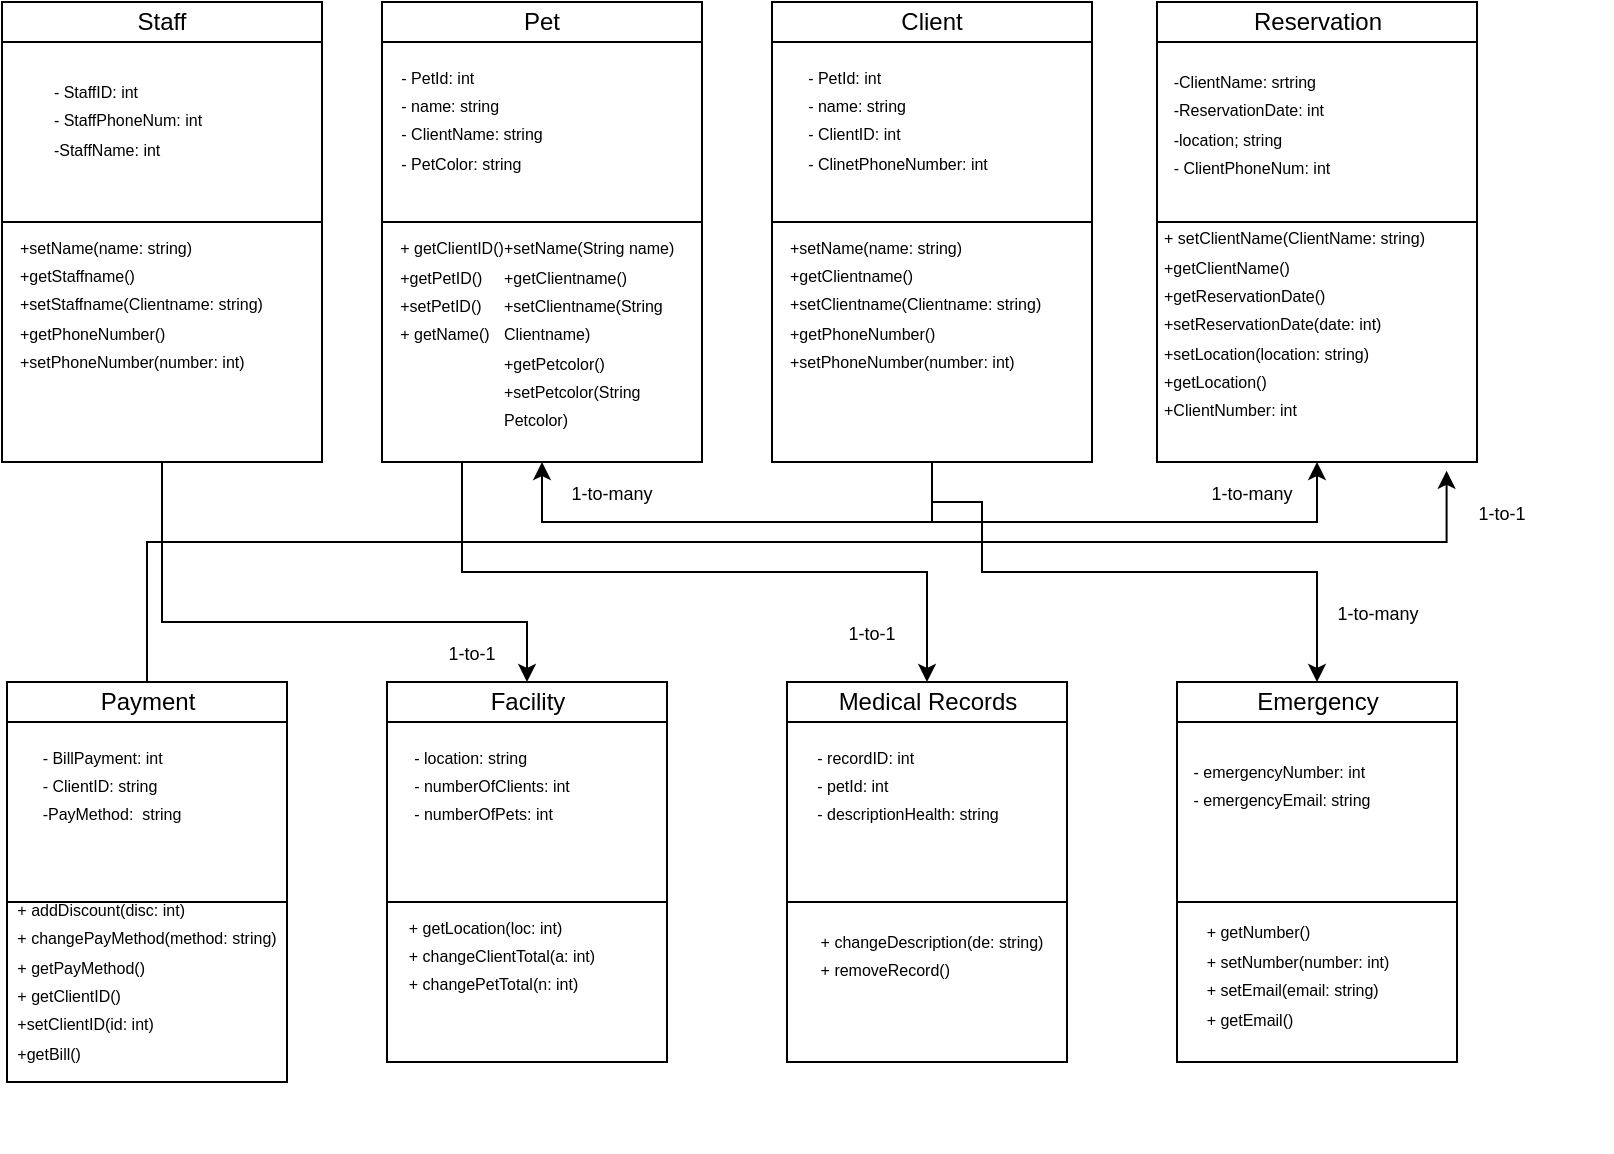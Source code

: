 <mxfile version="24.6.4" type="device">
  <diagram name="Page-1" id="lkR1Z1c3Hm55hmRDzDqa">
    <mxGraphModel dx="1036" dy="606" grid="1" gridSize="10" guides="1" tooltips="1" connect="1" arrows="1" fold="1" page="1" pageScale="1" pageWidth="850" pageHeight="1100" math="0" shadow="0">
      <root>
        <mxCell id="0" />
        <mxCell id="1" parent="0" />
        <mxCell id="4hoVRkLcvhYP4sAOq4by-1" style="edgeStyle=orthogonalEdgeStyle;rounded=0;orthogonalLoop=1;jettySize=auto;html=1;exitX=0.25;exitY=1;exitDx=0;exitDy=0;entryX=0.5;entryY=0;entryDx=0;entryDy=0;" edge="1" parent="1" source="4hoVRkLcvhYP4sAOq4by-2" target="4hoVRkLcvhYP4sAOq4by-19">
          <mxGeometry relative="1" as="geometry" />
        </mxCell>
        <mxCell id="4hoVRkLcvhYP4sAOq4by-2" value="" style="rounded=0;whiteSpace=wrap;html=1;" vertex="1" parent="1">
          <mxGeometry x="270" y="160" width="160" height="210" as="geometry" />
        </mxCell>
        <mxCell id="4hoVRkLcvhYP4sAOq4by-3" value="" style="rounded=0;whiteSpace=wrap;html=1;" vertex="1" parent="1">
          <mxGeometry x="270" y="160" width="160" height="90" as="geometry" />
        </mxCell>
        <mxCell id="4hoVRkLcvhYP4sAOq4by-4" value="Pet" style="rounded=0;whiteSpace=wrap;html=1;" vertex="1" parent="1">
          <mxGeometry x="270" y="140" width="160" height="20" as="geometry" />
        </mxCell>
        <mxCell id="4hoVRkLcvhYP4sAOq4by-5" value="&lt;div style=&quot;text-align: left;&quot;&gt;&lt;span style=&quot;background-color: initial;&quot;&gt;&lt;font style=&quot;font-size: 8px;&quot;&gt;- PetId: int&lt;/font&gt;&lt;/span&gt;&lt;/div&gt;&lt;div style=&quot;text-align: left;&quot;&gt;&lt;font style=&quot;font-size: 8px;&quot;&gt;- name: string&lt;/font&gt;&lt;/div&gt;&lt;div style=&quot;text-align: left;&quot;&gt;&lt;font style=&quot;font-size: 8px;&quot;&gt;- ClientName: string&lt;/font&gt;&lt;/div&gt;&lt;div style=&quot;text-align: left;&quot;&gt;&lt;font style=&quot;font-size: 8px;&quot;&gt;- PetColor: string&lt;/font&gt;&lt;/div&gt;&lt;div style=&quot;text-align: left;&quot;&gt;&lt;br&gt;&lt;/div&gt;" style="text;html=1;align=center;verticalAlign=middle;whiteSpace=wrap;rounded=0;" vertex="1" parent="1">
          <mxGeometry x="260" y="190" width="110" height="30" as="geometry" />
        </mxCell>
        <mxCell id="4hoVRkLcvhYP4sAOq4by-6" value="&lt;div style=&quot;text-align: left;&quot;&gt;&lt;font style=&quot;font-size: 8px;&quot;&gt;+ getClientID()&lt;/font&gt;&lt;/div&gt;&lt;div style=&quot;text-align: left;&quot;&gt;&lt;font style=&quot;font-size: 8px;&quot;&gt;+getPetID()&lt;/font&gt;&lt;/div&gt;&lt;div style=&quot;text-align: left;&quot;&gt;&lt;font style=&quot;font-size: 8px;&quot;&gt;+setPetID()&lt;/font&gt;&lt;/div&gt;&lt;div style=&quot;text-align: left;&quot;&gt;&lt;span style=&quot;background-color: initial;&quot;&gt;&lt;span style=&quot;font-size: 8px;&quot;&gt;+ getName()&amp;nbsp;&lt;/span&gt;&lt;/span&gt;&lt;/div&gt;&lt;div style=&quot;text-align: left;&quot;&gt;&lt;br&gt;&lt;/div&gt;&lt;div style=&quot;text-align: left;&quot;&gt;&lt;br&gt;&lt;/div&gt;&lt;div style=&quot;text-align: left;&quot;&gt;&lt;br&gt;&lt;/div&gt;" style="text;html=1;align=center;verticalAlign=middle;whiteSpace=wrap;rounded=0;" vertex="1" parent="1">
          <mxGeometry x="240" y="295" width="130" height="20" as="geometry" />
        </mxCell>
        <mxCell id="4hoVRkLcvhYP4sAOq4by-7" value="" style="rounded=0;whiteSpace=wrap;html=1;" vertex="1" parent="1">
          <mxGeometry x="82.5" y="500" width="140" height="180" as="geometry" />
        </mxCell>
        <mxCell id="4hoVRkLcvhYP4sAOq4by-8" value="" style="rounded=0;whiteSpace=wrap;html=1;" vertex="1" parent="1">
          <mxGeometry x="82.5" y="500" width="140" height="90" as="geometry" />
        </mxCell>
        <mxCell id="4hoVRkLcvhYP4sAOq4by-9" value="Payment" style="rounded=0;whiteSpace=wrap;html=1;" vertex="1" parent="1">
          <mxGeometry x="82.5" y="480" width="140" height="20" as="geometry" />
        </mxCell>
        <mxCell id="4hoVRkLcvhYP4sAOq4by-10" value="&lt;div style=&quot;text-align: left;&quot;&gt;&lt;span style=&quot;background-color: initial;&quot;&gt;&lt;font style=&quot;font-size: 8px;&quot;&gt;- BillPayment: int&lt;/font&gt;&lt;/span&gt;&lt;/div&gt;&lt;div style=&quot;text-align: left;&quot;&gt;&lt;font style=&quot;font-size: 8px;&quot;&gt;- ClientID: string&lt;/font&gt;&lt;/div&gt;&lt;div style=&quot;text-align: left;&quot;&gt;&lt;font style=&quot;font-size: 8px;&quot;&gt;-PayMethod:&amp;nbsp; string&lt;/font&gt;&lt;/div&gt;&lt;div style=&quot;text-align: left;&quot;&gt;&lt;br&gt;&lt;/div&gt;&lt;div style=&quot;text-align: left;&quot;&gt;&lt;br&gt;&lt;/div&gt;" style="text;html=1;align=center;verticalAlign=middle;whiteSpace=wrap;rounded=0;" vertex="1" parent="1">
          <mxGeometry x="80" y="530" width="110" height="30" as="geometry" />
        </mxCell>
        <mxCell id="4hoVRkLcvhYP4sAOq4by-11" value="&lt;div style=&quot;text-align: left;&quot;&gt;&lt;font style=&quot;font-size: 8px;&quot;&gt;+ addDiscount(disc: int)&lt;/font&gt;&lt;/div&gt;&lt;div style=&quot;text-align: left;&quot;&gt;&lt;span style=&quot;background-color: initial; font-size: 8px;&quot;&gt;+ changePayMethod(method: string)&lt;/span&gt;&lt;/div&gt;&lt;div style=&quot;text-align: left;&quot;&gt;&lt;span style=&quot;background-color: initial; font-size: 8px;&quot;&gt;+ getPayMethod()&lt;/span&gt;&lt;/div&gt;&lt;div style=&quot;text-align: left;&quot;&gt;&lt;span style=&quot;background-color: initial; font-size: 8px;&quot;&gt;+ getClientID()&lt;/span&gt;&lt;/div&gt;&lt;div style=&quot;text-align: left;&quot;&gt;&lt;span style=&quot;background-color: initial; font-size: 8px;&quot;&gt;+setClientID(id: int)&lt;/span&gt;&lt;/div&gt;&lt;div style=&quot;text-align: left;&quot;&gt;&lt;span style=&quot;background-color: initial; font-size: 8px;&quot;&gt;+getBill()&lt;/span&gt;&lt;/div&gt;&lt;div style=&quot;text-align: left;&quot;&gt;&lt;span style=&quot;background-color: initial; font-size: 8px;&quot;&gt;&lt;br&gt;&lt;/span&gt;&lt;/div&gt;&lt;div style=&quot;text-align: left;&quot;&gt;&lt;br&gt;&lt;/div&gt;&lt;div style=&quot;text-align: left;&quot;&gt;&lt;br&gt;&lt;/div&gt;" style="text;html=1;align=center;verticalAlign=middle;whiteSpace=wrap;rounded=0;" vertex="1" parent="1">
          <mxGeometry x="85" y="640" width="135" height="20" as="geometry" />
        </mxCell>
        <mxCell id="4hoVRkLcvhYP4sAOq4by-12" value="" style="rounded=0;whiteSpace=wrap;html=1;" vertex="1" parent="1">
          <mxGeometry x="272.5" y="500" width="140" height="170" as="geometry" />
        </mxCell>
        <mxCell id="4hoVRkLcvhYP4sAOq4by-13" value="" style="rounded=0;whiteSpace=wrap;html=1;" vertex="1" parent="1">
          <mxGeometry x="272.5" y="500" width="140" height="90" as="geometry" />
        </mxCell>
        <mxCell id="4hoVRkLcvhYP4sAOq4by-14" value="Facility" style="rounded=0;whiteSpace=wrap;html=1;" vertex="1" parent="1">
          <mxGeometry x="272.5" y="480" width="140" height="20" as="geometry" />
        </mxCell>
        <mxCell id="4hoVRkLcvhYP4sAOq4by-15" value="&lt;div style=&quot;text-align: left;&quot;&gt;&lt;span style=&quot;background-color: initial;&quot;&gt;&lt;font style=&quot;font-size: 8px;&quot;&gt;- location: string&lt;/font&gt;&lt;/span&gt;&lt;/div&gt;&lt;div style=&quot;text-align: left;&quot;&gt;&lt;font style=&quot;font-size: 8px;&quot;&gt;- numberOfClients: int&lt;/font&gt;&lt;/div&gt;&lt;div style=&quot;text-align: left;&quot;&gt;&lt;font style=&quot;font-size: 8px;&quot;&gt;- numberOfPets: int&lt;/font&gt;&lt;/div&gt;&lt;div style=&quot;text-align: left;&quot;&gt;&lt;br&gt;&lt;/div&gt;&lt;div style=&quot;text-align: left;&quot;&gt;&lt;br&gt;&lt;/div&gt;" style="text;html=1;align=center;verticalAlign=middle;whiteSpace=wrap;rounded=0;" vertex="1" parent="1">
          <mxGeometry x="270" y="530" width="110" height="30" as="geometry" />
        </mxCell>
        <mxCell id="4hoVRkLcvhYP4sAOq4by-16" value="&lt;div style=&quot;text-align: left;&quot;&gt;&lt;font style=&quot;font-size: 8px;&quot;&gt;+ getLocation(loc: int)&lt;/font&gt;&lt;/div&gt;&lt;div style=&quot;text-align: left;&quot;&gt;&lt;span style=&quot;background-color: initial; font-size: 8px;&quot;&gt;+ changeClientTotal(a: int)&lt;/span&gt;&lt;/div&gt;&lt;div style=&quot;text-align: left;&quot;&gt;&lt;span style=&quot;background-color: initial; font-size: 8px;&quot;&gt;+ changePetTotal(n: int)&lt;/span&gt;&lt;br&gt;&lt;/div&gt;&lt;div style=&quot;text-align: left;&quot;&gt;&lt;br&gt;&lt;/div&gt;&lt;div style=&quot;text-align: left;&quot;&gt;&lt;br&gt;&lt;/div&gt;" style="text;html=1;align=center;verticalAlign=middle;whiteSpace=wrap;rounded=0;" vertex="1" parent="1">
          <mxGeometry x="260" y="620" width="140" height="20" as="geometry" />
        </mxCell>
        <mxCell id="4hoVRkLcvhYP4sAOq4by-17" value="" style="rounded=0;whiteSpace=wrap;html=1;" vertex="1" parent="1">
          <mxGeometry x="472.5" y="500" width="140" height="170" as="geometry" />
        </mxCell>
        <mxCell id="4hoVRkLcvhYP4sAOq4by-18" value="" style="rounded=0;whiteSpace=wrap;html=1;" vertex="1" parent="1">
          <mxGeometry x="472.5" y="500" width="140" height="90" as="geometry" />
        </mxCell>
        <mxCell id="4hoVRkLcvhYP4sAOq4by-19" value="Medical Records" style="rounded=0;whiteSpace=wrap;html=1;" vertex="1" parent="1">
          <mxGeometry x="472.5" y="480" width="140" height="20" as="geometry" />
        </mxCell>
        <mxCell id="4hoVRkLcvhYP4sAOq4by-20" value="&lt;div style=&quot;text-align: left;&quot;&gt;&lt;span style=&quot;background-color: initial;&quot;&gt;&lt;font style=&quot;font-size: 8px;&quot;&gt;- recordID: int&lt;/font&gt;&lt;/span&gt;&lt;/div&gt;&lt;div style=&quot;text-align: left;&quot;&gt;&lt;font style=&quot;font-size: 8px;&quot;&gt;- petId: int&lt;/font&gt;&lt;/div&gt;&lt;div style=&quot;text-align: left;&quot;&gt;&lt;font style=&quot;font-size: 8px;&quot;&gt;- descriptionHealth: string&lt;/font&gt;&lt;/div&gt;&lt;div style=&quot;text-align: left;&quot;&gt;&lt;br&gt;&lt;/div&gt;&lt;div style=&quot;text-align: left;&quot;&gt;&lt;br&gt;&lt;/div&gt;" style="text;html=1;align=center;verticalAlign=middle;whiteSpace=wrap;rounded=0;" vertex="1" parent="1">
          <mxGeometry x="477.5" y="530" width="110" height="30" as="geometry" />
        </mxCell>
        <mxCell id="4hoVRkLcvhYP4sAOq4by-21" value="&lt;div style=&quot;text-align: left;&quot;&gt;&lt;span style=&quot;background-color: initial; font-size: 8px;&quot;&gt;+ changeDescription(de: string)&lt;/span&gt;&lt;br&gt;&lt;/div&gt;&lt;div style=&quot;text-align: left;&quot;&gt;&lt;span style=&quot;background-color: initial; font-size: 8px;&quot;&gt;+ removeRecord()&lt;/span&gt;&lt;br&gt;&lt;/div&gt;&lt;div style=&quot;text-align: left;&quot;&gt;&lt;br&gt;&lt;/div&gt;&lt;div style=&quot;text-align: left;&quot;&gt;&lt;br&gt;&lt;/div&gt;" style="text;html=1;align=center;verticalAlign=middle;whiteSpace=wrap;rounded=0;" vertex="1" parent="1">
          <mxGeometry x="475" y="620" width="140" height="20" as="geometry" />
        </mxCell>
        <mxCell id="4hoVRkLcvhYP4sAOq4by-22" value="" style="rounded=0;whiteSpace=wrap;html=1;" vertex="1" parent="1">
          <mxGeometry x="667.5" y="500" width="140" height="170" as="geometry" />
        </mxCell>
        <mxCell id="4hoVRkLcvhYP4sAOq4by-23" value="" style="rounded=0;whiteSpace=wrap;html=1;" vertex="1" parent="1">
          <mxGeometry x="667.5" y="500" width="140" height="90" as="geometry" />
        </mxCell>
        <mxCell id="4hoVRkLcvhYP4sAOq4by-24" value="Emergency" style="rounded=0;whiteSpace=wrap;html=1;" vertex="1" parent="1">
          <mxGeometry x="667.5" y="480" width="140" height="20" as="geometry" />
        </mxCell>
        <mxCell id="4hoVRkLcvhYP4sAOq4by-25" value="&lt;div style=&quot;text-align: left;&quot;&gt;&lt;span style=&quot;background-color: initial;&quot;&gt;&lt;font style=&quot;font-size: 8px;&quot;&gt;- emergencyNumber: int&lt;/font&gt;&lt;/span&gt;&lt;/div&gt;&lt;div style=&quot;text-align: left;&quot;&gt;&lt;font style=&quot;font-size: 8px;&quot;&gt;- emergencyEmail: string&lt;/font&gt;&lt;/div&gt;&lt;div style=&quot;text-align: left;&quot;&gt;&lt;font style=&quot;font-size: 8px;&quot;&gt;&lt;br&gt;&lt;/font&gt;&lt;/div&gt;&lt;div style=&quot;text-align: left;&quot;&gt;&lt;br&gt;&lt;/div&gt;" style="text;html=1;align=center;verticalAlign=middle;whiteSpace=wrap;rounded=0;" vertex="1" parent="1">
          <mxGeometry x="665" y="530" width="110" height="30" as="geometry" />
        </mxCell>
        <mxCell id="4hoVRkLcvhYP4sAOq4by-26" value="&lt;div style=&quot;text-align: left;&quot;&gt;&lt;font style=&quot;font-size: 8px;&quot;&gt;+ getNumber()&lt;/font&gt;&lt;/div&gt;&lt;div style=&quot;text-align: left;&quot;&gt;&lt;span style=&quot;background-color: initial; font-size: 8px;&quot;&gt;+ setNumber(number: int)&lt;/span&gt;&lt;/div&gt;&lt;div style=&quot;text-align: left;&quot;&gt;&lt;span style=&quot;background-color: initial; font-size: 8px;&quot;&gt;+ setEmail(email: string)&lt;/span&gt;&lt;br&gt;&lt;/div&gt;&lt;div style=&quot;text-align: left;&quot;&gt;&lt;span style=&quot;background-color: initial; font-size: 8px;&quot;&gt;+ getEmail()&lt;/span&gt;&lt;/div&gt;&lt;div style=&quot;text-align: left;&quot;&gt;&lt;br&gt;&lt;/div&gt;&lt;div style=&quot;text-align: left;&quot;&gt;&lt;br&gt;&lt;/div&gt;" style="text;html=1;align=center;verticalAlign=middle;whiteSpace=wrap;rounded=0;" vertex="1" parent="1">
          <mxGeometry x="657.5" y="630" width="140" height="20" as="geometry" />
        </mxCell>
        <mxCell id="4hoVRkLcvhYP4sAOq4by-27" value="&lt;div style=&quot;text-align: left;&quot;&gt;&lt;span style=&quot;background-color: initial;&quot;&gt;&lt;span style=&quot;font-size: 8px;&quot;&gt;+setName(String name) +getClientname() +setClientname(String Clientname) +getPetcolor()&amp;nbsp;&lt;/span&gt;&lt;/span&gt;&lt;/div&gt;&lt;div style=&quot;text-align: left;&quot;&gt;&lt;span style=&quot;background-color: initial;&quot;&gt;&lt;span style=&quot;font-size: 8px;&quot;&gt;+setPetcolor(String Petcolor)&lt;/span&gt;&lt;/span&gt;&lt;/div&gt;" style="text;html=1;align=center;verticalAlign=middle;whiteSpace=wrap;rounded=0;" vertex="1" parent="1">
          <mxGeometry x="330" y="290" width="92.5" height="30" as="geometry" />
        </mxCell>
        <mxCell id="4hoVRkLcvhYP4sAOq4by-28" style="edgeStyle=orthogonalEdgeStyle;rounded=0;orthogonalLoop=1;jettySize=auto;html=1;exitX=0.5;exitY=1;exitDx=0;exitDy=0;entryX=0.5;entryY=1;entryDx=0;entryDy=0;" edge="1" parent="1" source="4hoVRkLcvhYP4sAOq4by-31" target="4hoVRkLcvhYP4sAOq4by-2">
          <mxGeometry relative="1" as="geometry">
            <Array as="points">
              <mxPoint x="545" y="400" />
              <mxPoint x="350" y="400" />
            </Array>
          </mxGeometry>
        </mxCell>
        <mxCell id="4hoVRkLcvhYP4sAOq4by-29" style="edgeStyle=orthogonalEdgeStyle;rounded=0;orthogonalLoop=1;jettySize=auto;html=1;exitX=0.5;exitY=1;exitDx=0;exitDy=0;entryX=0.5;entryY=1;entryDx=0;entryDy=0;" edge="1" parent="1" source="4hoVRkLcvhYP4sAOq4by-31" target="4hoVRkLcvhYP4sAOq4by-42">
          <mxGeometry relative="1" as="geometry">
            <Array as="points">
              <mxPoint x="545" y="400" />
              <mxPoint x="738" y="400" />
            </Array>
          </mxGeometry>
        </mxCell>
        <mxCell id="4hoVRkLcvhYP4sAOq4by-30" style="edgeStyle=orthogonalEdgeStyle;rounded=0;orthogonalLoop=1;jettySize=auto;html=1;exitX=0.5;exitY=1;exitDx=0;exitDy=0;entryX=0.5;entryY=0;entryDx=0;entryDy=0;" edge="1" parent="1" source="4hoVRkLcvhYP4sAOq4by-31" target="4hoVRkLcvhYP4sAOq4by-24">
          <mxGeometry relative="1" as="geometry">
            <Array as="points">
              <mxPoint x="545" y="390" />
              <mxPoint x="570" y="390" />
              <mxPoint x="570" y="425" />
              <mxPoint x="738" y="425" />
            </Array>
          </mxGeometry>
        </mxCell>
        <mxCell id="4hoVRkLcvhYP4sAOq4by-31" value="" style="rounded=0;whiteSpace=wrap;html=1;" vertex="1" parent="1">
          <mxGeometry x="465" y="160" width="160" height="210" as="geometry" />
        </mxCell>
        <mxCell id="4hoVRkLcvhYP4sAOq4by-32" value="" style="rounded=0;whiteSpace=wrap;html=1;" vertex="1" parent="1">
          <mxGeometry x="465" y="160" width="160" height="90" as="geometry" />
        </mxCell>
        <mxCell id="4hoVRkLcvhYP4sAOq4by-33" value="Client" style="rounded=0;whiteSpace=wrap;html=1;" vertex="1" parent="1">
          <mxGeometry x="465" y="140" width="160" height="20" as="geometry" />
        </mxCell>
        <mxCell id="4hoVRkLcvhYP4sAOq4by-34" value="&lt;div style=&quot;text-align: left;&quot;&gt;&lt;span style=&quot;background-color: initial;&quot;&gt;&lt;font style=&quot;font-size: 8px;&quot;&gt;- PetId: int&lt;/font&gt;&lt;/span&gt;&lt;/div&gt;&lt;div style=&quot;text-align: left;&quot;&gt;&lt;font style=&quot;font-size: 8px;&quot;&gt;- name: string&lt;/font&gt;&lt;/div&gt;&lt;div style=&quot;text-align: left;&quot;&gt;&lt;font style=&quot;font-size: 8px;&quot;&gt;- ClientID: int&lt;/font&gt;&lt;/div&gt;&lt;div style=&quot;text-align: left;&quot;&gt;&lt;font style=&quot;font-size: 8px;&quot;&gt;- ClinetPhoneNumber: int&lt;/font&gt;&lt;/div&gt;&lt;div style=&quot;text-align: left;&quot;&gt;&lt;br&gt;&lt;/div&gt;" style="text;html=1;align=center;verticalAlign=middle;whiteSpace=wrap;rounded=0;" vertex="1" parent="1">
          <mxGeometry x="472.5" y="190" width="110" height="30" as="geometry" />
        </mxCell>
        <mxCell id="4hoVRkLcvhYP4sAOq4by-35" value="&lt;div style=&quot;text-align: left;&quot;&gt;&lt;span style=&quot;background-color: initial;&quot;&gt;&lt;span style=&quot;font-size: 8px;&quot;&gt;+setName(name: string) +getClientname() +setClientname(Clientname: string)&amp;nbsp;&lt;/span&gt;&lt;/span&gt;&lt;/div&gt;&lt;div style=&quot;text-align: left;&quot;&gt;&lt;span style=&quot;font-size: 8px; background-color: initial;&quot;&gt;+getPhoneNumber()&amp;nbsp;&lt;/span&gt;&lt;br&gt;&lt;/div&gt;&lt;div style=&quot;text-align: left;&quot;&gt;&lt;span style=&quot;background-color: initial;&quot;&gt;&lt;span style=&quot;font-size: 8px;&quot;&gt;+setPhoneNumber(number: int)&lt;/span&gt;&lt;/span&gt;&lt;/div&gt;" style="text;html=1;align=center;verticalAlign=middle;whiteSpace=wrap;rounded=0;" vertex="1" parent="1">
          <mxGeometry x="472.5" y="275" width="140" height="30" as="geometry" />
        </mxCell>
        <mxCell id="4hoVRkLcvhYP4sAOq4by-36" style="edgeStyle=orthogonalEdgeStyle;rounded=0;orthogonalLoop=1;jettySize=auto;html=1;exitX=0.5;exitY=1;exitDx=0;exitDy=0;entryX=0.5;entryY=0;entryDx=0;entryDy=0;" edge="1" parent="1" source="4hoVRkLcvhYP4sAOq4by-37" target="4hoVRkLcvhYP4sAOq4by-14">
          <mxGeometry relative="1" as="geometry">
            <Array as="points">
              <mxPoint x="160" y="450" />
              <mxPoint x="342" y="450" />
            </Array>
          </mxGeometry>
        </mxCell>
        <mxCell id="4hoVRkLcvhYP4sAOq4by-37" value="" style="rounded=0;whiteSpace=wrap;html=1;" vertex="1" parent="1">
          <mxGeometry x="80" y="160" width="160" height="210" as="geometry" />
        </mxCell>
        <mxCell id="4hoVRkLcvhYP4sAOq4by-38" value="" style="rounded=0;whiteSpace=wrap;html=1;" vertex="1" parent="1">
          <mxGeometry x="80" y="160" width="160" height="90" as="geometry" />
        </mxCell>
        <mxCell id="4hoVRkLcvhYP4sAOq4by-39" value="Staff" style="rounded=0;whiteSpace=wrap;html=1;" vertex="1" parent="1">
          <mxGeometry x="80" y="140" width="160" height="20" as="geometry" />
        </mxCell>
        <mxCell id="4hoVRkLcvhYP4sAOq4by-40" value="&lt;div style=&quot;text-align: left;&quot;&gt;&lt;span style=&quot;background-color: initial;&quot;&gt;&lt;font style=&quot;font-size: 8px;&quot;&gt;-&amp;nbsp;&lt;/font&gt;&lt;/span&gt;&lt;span style=&quot;background-color: initial; text-align: center; font-size: 8px;&quot;&gt;StaffID: int&lt;/span&gt;&lt;/div&gt;&lt;div style=&quot;text-align: left;&quot;&gt;&lt;span style=&quot;background-color: initial; text-align: center; font-size: 8px;&quot;&gt;- StaffPhoneNum: int&lt;/span&gt;&lt;/div&gt;&lt;div style=&quot;text-align: left;&quot;&gt;&lt;span style=&quot;background-color: initial; text-align: center; font-size: 8px;&quot;&gt;-StaffName:&amp;nbsp;&lt;/span&gt;&lt;span style=&quot;font-size: 8px; background-color: initial;&quot;&gt;int&lt;/span&gt;&lt;/div&gt;&lt;div style=&quot;text-align: left;&quot;&gt;&lt;br&gt;&lt;/div&gt;" style="text;html=1;align=center;verticalAlign=middle;whiteSpace=wrap;rounded=0;" vertex="1" parent="1">
          <mxGeometry x="87.5" y="190" width="110" height="30" as="geometry" />
        </mxCell>
        <mxCell id="4hoVRkLcvhYP4sAOq4by-41" value="&lt;div style=&quot;text-align: left;&quot;&gt;&lt;span style=&quot;background-color: initial;&quot;&gt;&lt;span style=&quot;font-size: 8px;&quot;&gt;+setName(name: string) +getStaffname() +setStaffname(Clientname: string)&amp;nbsp;&lt;/span&gt;&lt;/span&gt;&lt;/div&gt;&lt;div style=&quot;text-align: left;&quot;&gt;&lt;span style=&quot;font-size: 8px; background-color: initial;&quot;&gt;+getPhoneNumber()&amp;nbsp;&lt;/span&gt;&lt;br&gt;&lt;/div&gt;&lt;div style=&quot;text-align: left;&quot;&gt;&lt;span style=&quot;background-color: initial;&quot;&gt;&lt;span style=&quot;font-size: 8px;&quot;&gt;+setPhoneNumber(number: int)&lt;/span&gt;&lt;/span&gt;&lt;/div&gt;" style="text;html=1;align=center;verticalAlign=middle;whiteSpace=wrap;rounded=0;" vertex="1" parent="1">
          <mxGeometry x="87.5" y="275" width="140" height="30" as="geometry" />
        </mxCell>
        <mxCell id="4hoVRkLcvhYP4sAOq4by-42" value="" style="rounded=0;whiteSpace=wrap;html=1;" vertex="1" parent="1">
          <mxGeometry x="657.5" y="160" width="160" height="210" as="geometry" />
        </mxCell>
        <mxCell id="4hoVRkLcvhYP4sAOq4by-43" value="" style="rounded=0;whiteSpace=wrap;html=1;" vertex="1" parent="1">
          <mxGeometry x="657.5" y="160" width="160" height="90" as="geometry" />
        </mxCell>
        <mxCell id="4hoVRkLcvhYP4sAOq4by-44" value="Reservation" style="rounded=0;whiteSpace=wrap;html=1;" vertex="1" parent="1">
          <mxGeometry x="657.5" y="140" width="160" height="20" as="geometry" />
        </mxCell>
        <mxCell id="4hoVRkLcvhYP4sAOq4by-45" value="&lt;div style=&quot;text-align: left;&quot;&gt;&lt;span style=&quot;font-size: 8px;&quot;&gt;-ClientName: srtring&amp;nbsp;&lt;/span&gt;&lt;/div&gt;&lt;div style=&quot;text-align: left;&quot;&gt;&lt;span style=&quot;font-size: 8px;&quot;&gt;-ReservationDate: int&amp;nbsp;&lt;/span&gt;&lt;/div&gt;&lt;div style=&quot;text-align: left;&quot;&gt;&lt;span style=&quot;font-size: 8px;&quot;&gt;-location; string&lt;/span&gt;&lt;/div&gt;&lt;div style=&quot;text-align: left;&quot;&gt;&lt;span style=&quot;font-size: 8px;&quot;&gt;- ClientPhoneNum: int&lt;/span&gt;&lt;br&gt;&lt;/div&gt;" style="text;html=1;align=center;verticalAlign=middle;whiteSpace=wrap;rounded=0;" vertex="1" parent="1">
          <mxGeometry x="650" y="185" width="110" height="30" as="geometry" />
        </mxCell>
        <mxCell id="4hoVRkLcvhYP4sAOq4by-46" value="&lt;div style=&quot;text-align: left;&quot;&gt;&lt;span style=&quot;font-size: 8px;&quot;&gt;+ setClientName(ClientName: string) +getClientName() +getReservationDate() +setReservationDate(date: int) +setLocation(location: string) +getLocation()&amp;nbsp;&lt;/span&gt;&lt;/div&gt;&lt;div style=&quot;text-align: left;&quot;&gt;&lt;span style=&quot;font-size: 8px;&quot;&gt;+ClientNumber: int&lt;/span&gt;&lt;br&gt;&lt;/div&gt;" style="text;html=1;align=center;verticalAlign=middle;whiteSpace=wrap;rounded=0;" vertex="1" parent="1">
          <mxGeometry x="660" y="285" width="140" height="30" as="geometry" />
        </mxCell>
        <mxCell id="4hoVRkLcvhYP4sAOq4by-47" value="&lt;div style=&quot;text-align: left;&quot;&gt;&lt;font style=&quot;font-size: 9px;&quot;&gt;1-to-many&lt;/font&gt;&lt;/div&gt;" style="text;html=1;align=center;verticalAlign=middle;whiteSpace=wrap;rounded=0;" vertex="1" parent="1">
          <mxGeometry x="330" y="370" width="110" height="30" as="geometry" />
        </mxCell>
        <mxCell id="4hoVRkLcvhYP4sAOq4by-48" value="&lt;div style=&quot;text-align: left;&quot;&gt;&lt;font style=&quot;font-size: 9px;&quot;&gt;1-to-1&lt;/font&gt;&lt;/div&gt;" style="text;html=1;align=center;verticalAlign=middle;whiteSpace=wrap;rounded=0;" vertex="1" parent="1">
          <mxGeometry x="460" y="440" width="110" height="30" as="geometry" />
        </mxCell>
        <mxCell id="4hoVRkLcvhYP4sAOq4by-49" value="&lt;div style=&quot;text-align: left;&quot;&gt;&lt;font style=&quot;font-size: 9px;&quot;&gt;1-to-1&lt;/font&gt;&lt;/div&gt;" style="text;html=1;align=center;verticalAlign=middle;whiteSpace=wrap;rounded=0;" vertex="1" parent="1">
          <mxGeometry x="260" y="450" width="110" height="30" as="geometry" />
        </mxCell>
        <mxCell id="4hoVRkLcvhYP4sAOq4by-50" value="&lt;div style=&quot;text-align: left;&quot;&gt;&lt;font style=&quot;font-size: 9px;&quot;&gt;1-to-many&lt;/font&gt;&lt;/div&gt;" style="text;html=1;align=center;verticalAlign=middle;whiteSpace=wrap;rounded=0;" vertex="1" parent="1">
          <mxGeometry x="650" y="370" width="110" height="30" as="geometry" />
        </mxCell>
        <mxCell id="4hoVRkLcvhYP4sAOq4by-51" value="&lt;div style=&quot;text-align: left;&quot;&gt;&lt;font style=&quot;font-size: 9px;&quot;&gt;1-to-many&lt;/font&gt;&lt;/div&gt;" style="text;html=1;align=center;verticalAlign=middle;whiteSpace=wrap;rounded=0;" vertex="1" parent="1">
          <mxGeometry x="712.5" y="430" width="110" height="30" as="geometry" />
        </mxCell>
        <mxCell id="4hoVRkLcvhYP4sAOq4by-52" style="edgeStyle=orthogonalEdgeStyle;rounded=0;orthogonalLoop=1;jettySize=auto;html=1;exitX=0.5;exitY=0;exitDx=0;exitDy=0;entryX=0.905;entryY=1.021;entryDx=0;entryDy=0;entryPerimeter=0;" edge="1" parent="1" source="4hoVRkLcvhYP4sAOq4by-9" target="4hoVRkLcvhYP4sAOq4by-42">
          <mxGeometry relative="1" as="geometry">
            <Array as="points">
              <mxPoint x="153" y="410" />
              <mxPoint x="802" y="410" />
            </Array>
          </mxGeometry>
        </mxCell>
        <mxCell id="4hoVRkLcvhYP4sAOq4by-53" value="&lt;div style=&quot;text-align: left;&quot;&gt;&lt;font style=&quot;font-size: 9px;&quot;&gt;1-to-1&lt;/font&gt;&lt;/div&gt;" style="text;html=1;align=center;verticalAlign=middle;whiteSpace=wrap;rounded=0;" vertex="1" parent="1">
          <mxGeometry x="775" y="380" width="110" height="30" as="geometry" />
        </mxCell>
      </root>
    </mxGraphModel>
  </diagram>
</mxfile>
